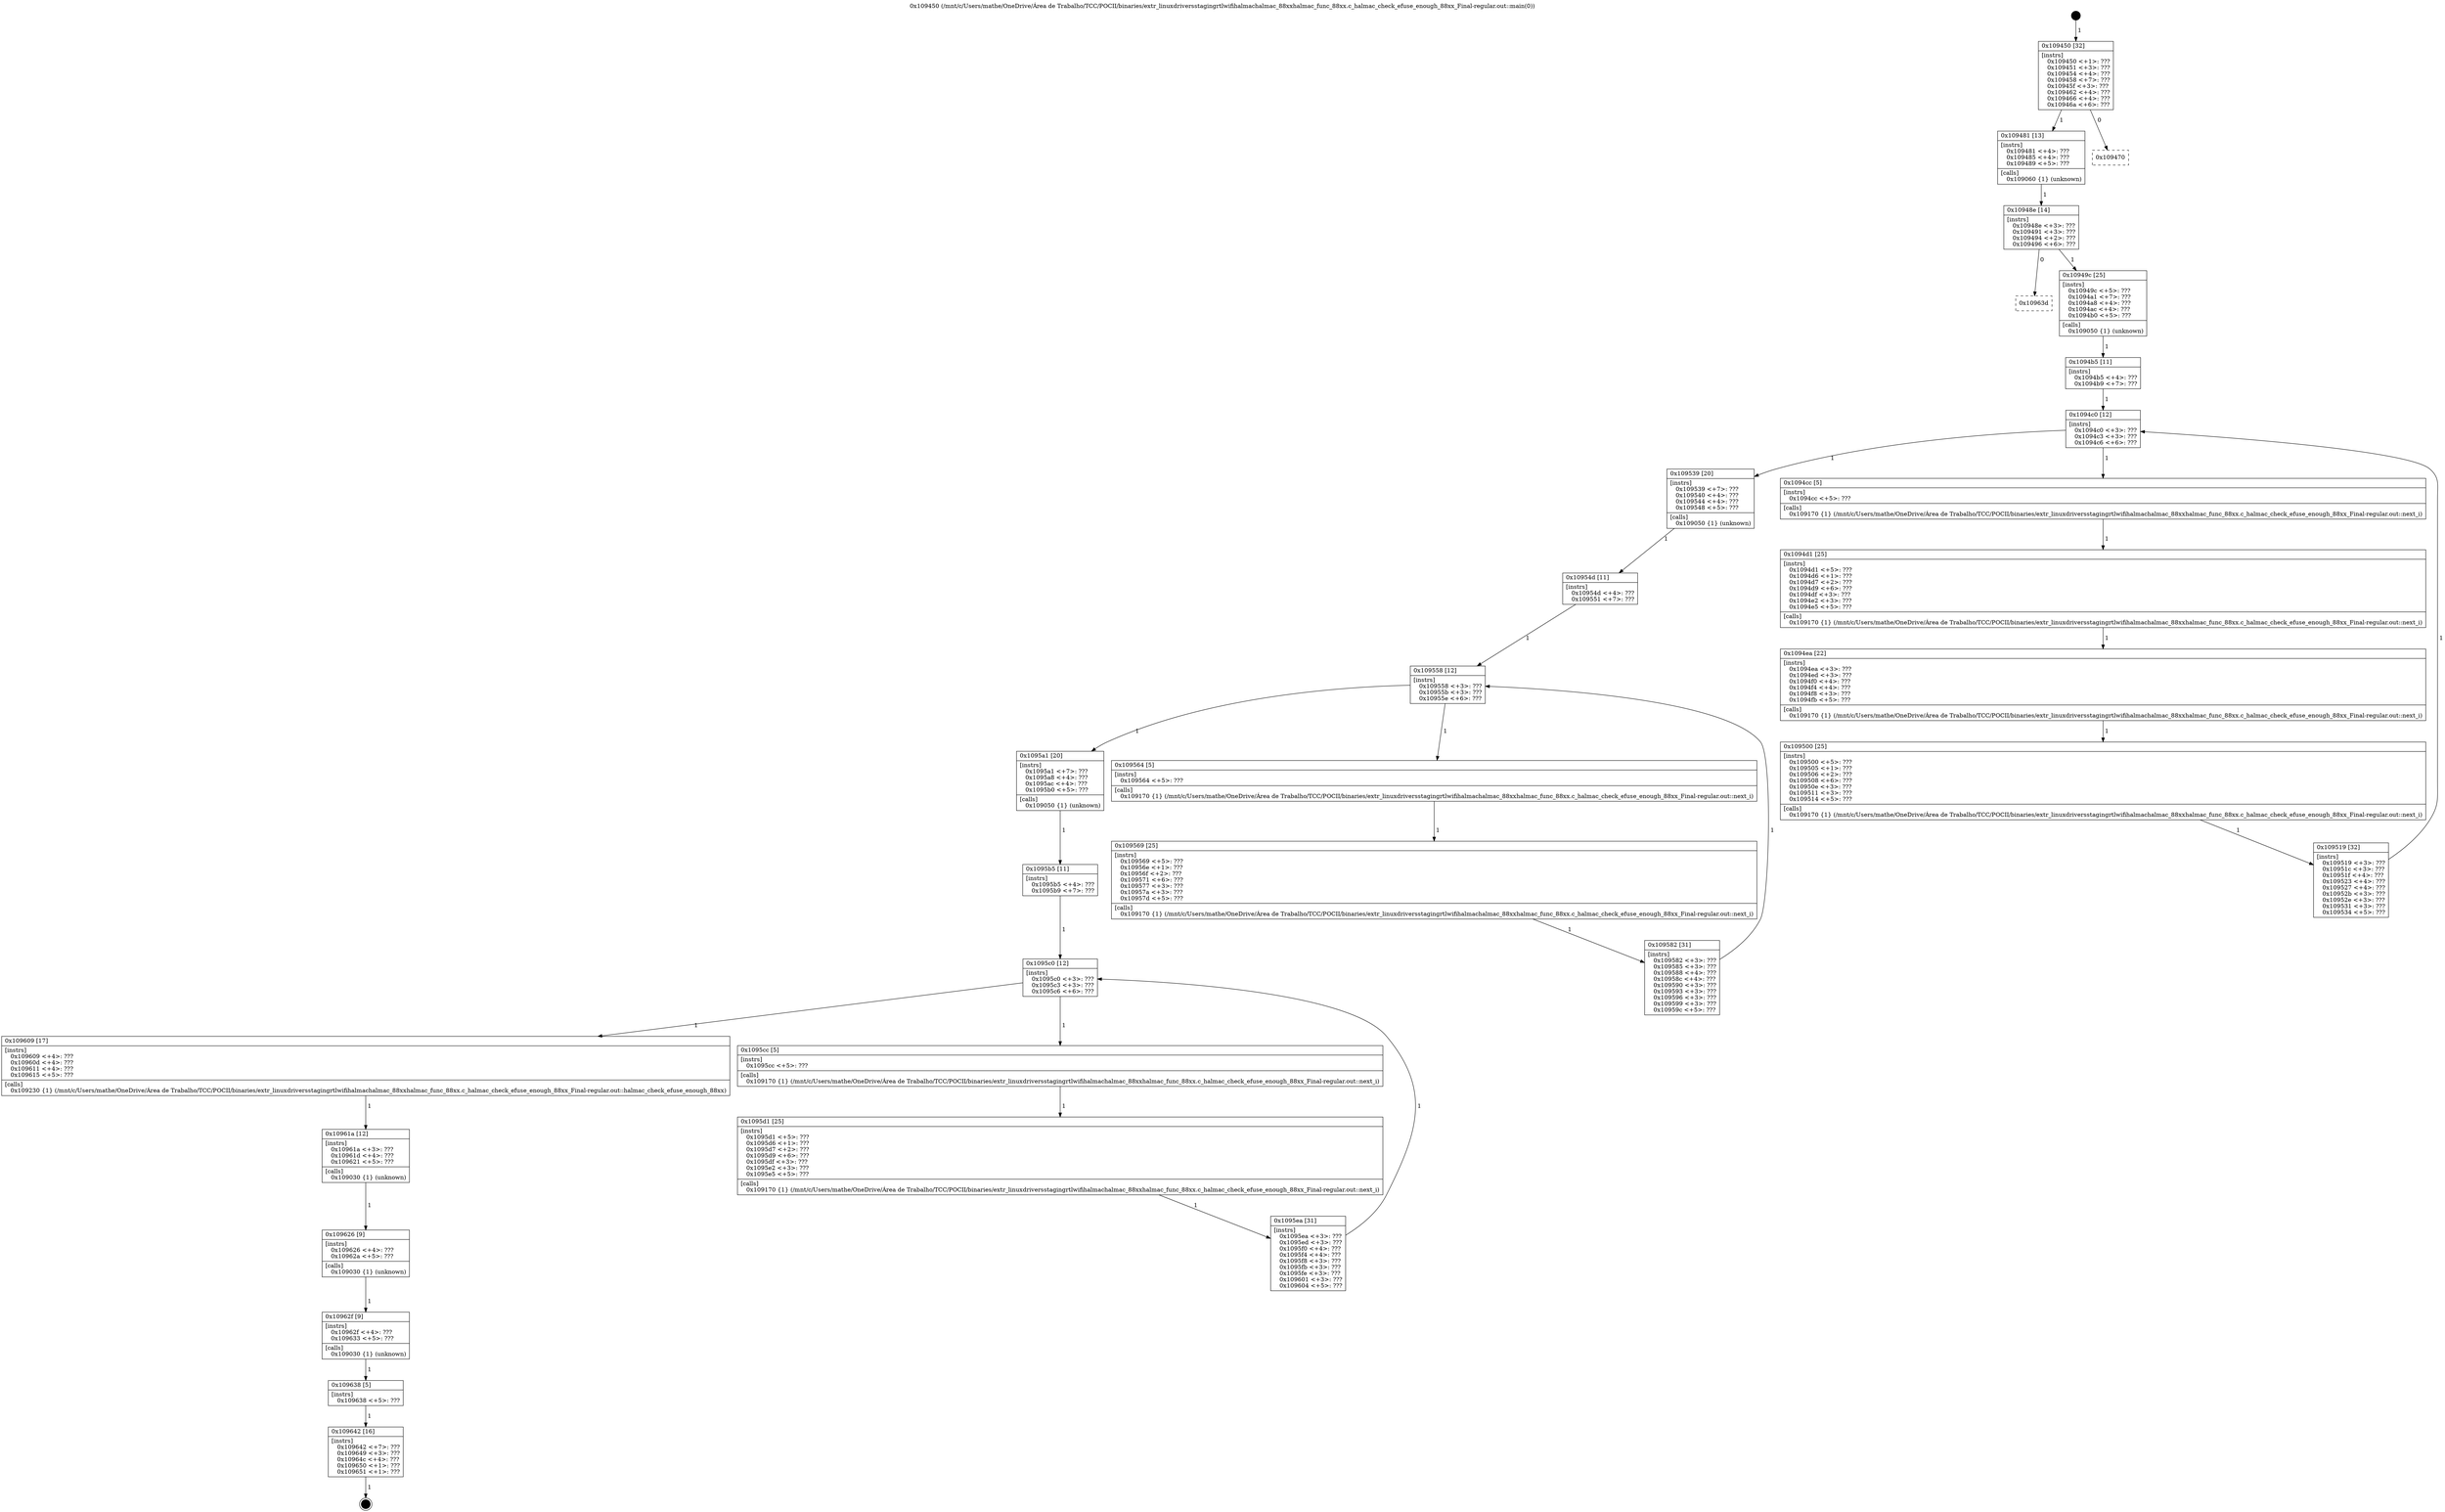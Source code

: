 digraph "0x109450" {
  label = "0x109450 (/mnt/c/Users/mathe/OneDrive/Área de Trabalho/TCC/POCII/binaries/extr_linuxdriversstagingrtlwifihalmachalmac_88xxhalmac_func_88xx.c_halmac_check_efuse_enough_88xx_Final-regular.out::main(0))"
  labelloc = "t"
  node[shape=record]

  Entry [label="",width=0.3,height=0.3,shape=circle,fillcolor=black,style=filled]
  "0x109450" [label="{
     0x109450 [32]\l
     | [instrs]\l
     &nbsp;&nbsp;0x109450 \<+1\>: ???\l
     &nbsp;&nbsp;0x109451 \<+3\>: ???\l
     &nbsp;&nbsp;0x109454 \<+4\>: ???\l
     &nbsp;&nbsp;0x109458 \<+7\>: ???\l
     &nbsp;&nbsp;0x10945f \<+3\>: ???\l
     &nbsp;&nbsp;0x109462 \<+4\>: ???\l
     &nbsp;&nbsp;0x109466 \<+4\>: ???\l
     &nbsp;&nbsp;0x10946a \<+6\>: ???\l
  }"]
  "0x109481" [label="{
     0x109481 [13]\l
     | [instrs]\l
     &nbsp;&nbsp;0x109481 \<+4\>: ???\l
     &nbsp;&nbsp;0x109485 \<+4\>: ???\l
     &nbsp;&nbsp;0x109489 \<+5\>: ???\l
     | [calls]\l
     &nbsp;&nbsp;0x109060 \{1\} (unknown)\l
  }"]
  "0x109470" [label="{
     0x109470\l
  }", style=dashed]
  "0x10948e" [label="{
     0x10948e [14]\l
     | [instrs]\l
     &nbsp;&nbsp;0x10948e \<+3\>: ???\l
     &nbsp;&nbsp;0x109491 \<+3\>: ???\l
     &nbsp;&nbsp;0x109494 \<+2\>: ???\l
     &nbsp;&nbsp;0x109496 \<+6\>: ???\l
  }"]
  "0x10963d" [label="{
     0x10963d\l
  }", style=dashed]
  "0x10949c" [label="{
     0x10949c [25]\l
     | [instrs]\l
     &nbsp;&nbsp;0x10949c \<+5\>: ???\l
     &nbsp;&nbsp;0x1094a1 \<+7\>: ???\l
     &nbsp;&nbsp;0x1094a8 \<+4\>: ???\l
     &nbsp;&nbsp;0x1094ac \<+4\>: ???\l
     &nbsp;&nbsp;0x1094b0 \<+5\>: ???\l
     | [calls]\l
     &nbsp;&nbsp;0x109050 \{1\} (unknown)\l
  }"]
  Exit [label="",width=0.3,height=0.3,shape=circle,fillcolor=black,style=filled,peripheries=2]
  "0x1094c0" [label="{
     0x1094c0 [12]\l
     | [instrs]\l
     &nbsp;&nbsp;0x1094c0 \<+3\>: ???\l
     &nbsp;&nbsp;0x1094c3 \<+3\>: ???\l
     &nbsp;&nbsp;0x1094c6 \<+6\>: ???\l
  }"]
  "0x109539" [label="{
     0x109539 [20]\l
     | [instrs]\l
     &nbsp;&nbsp;0x109539 \<+7\>: ???\l
     &nbsp;&nbsp;0x109540 \<+4\>: ???\l
     &nbsp;&nbsp;0x109544 \<+4\>: ???\l
     &nbsp;&nbsp;0x109548 \<+5\>: ???\l
     | [calls]\l
     &nbsp;&nbsp;0x109050 \{1\} (unknown)\l
  }"]
  "0x1094cc" [label="{
     0x1094cc [5]\l
     | [instrs]\l
     &nbsp;&nbsp;0x1094cc \<+5\>: ???\l
     | [calls]\l
     &nbsp;&nbsp;0x109170 \{1\} (/mnt/c/Users/mathe/OneDrive/Área de Trabalho/TCC/POCII/binaries/extr_linuxdriversstagingrtlwifihalmachalmac_88xxhalmac_func_88xx.c_halmac_check_efuse_enough_88xx_Final-regular.out::next_i)\l
  }"]
  "0x1094d1" [label="{
     0x1094d1 [25]\l
     | [instrs]\l
     &nbsp;&nbsp;0x1094d1 \<+5\>: ???\l
     &nbsp;&nbsp;0x1094d6 \<+1\>: ???\l
     &nbsp;&nbsp;0x1094d7 \<+2\>: ???\l
     &nbsp;&nbsp;0x1094d9 \<+6\>: ???\l
     &nbsp;&nbsp;0x1094df \<+3\>: ???\l
     &nbsp;&nbsp;0x1094e2 \<+3\>: ???\l
     &nbsp;&nbsp;0x1094e5 \<+5\>: ???\l
     | [calls]\l
     &nbsp;&nbsp;0x109170 \{1\} (/mnt/c/Users/mathe/OneDrive/Área de Trabalho/TCC/POCII/binaries/extr_linuxdriversstagingrtlwifihalmachalmac_88xxhalmac_func_88xx.c_halmac_check_efuse_enough_88xx_Final-regular.out::next_i)\l
  }"]
  "0x1094ea" [label="{
     0x1094ea [22]\l
     | [instrs]\l
     &nbsp;&nbsp;0x1094ea \<+3\>: ???\l
     &nbsp;&nbsp;0x1094ed \<+3\>: ???\l
     &nbsp;&nbsp;0x1094f0 \<+4\>: ???\l
     &nbsp;&nbsp;0x1094f4 \<+4\>: ???\l
     &nbsp;&nbsp;0x1094f8 \<+3\>: ???\l
     &nbsp;&nbsp;0x1094fb \<+5\>: ???\l
     | [calls]\l
     &nbsp;&nbsp;0x109170 \{1\} (/mnt/c/Users/mathe/OneDrive/Área de Trabalho/TCC/POCII/binaries/extr_linuxdriversstagingrtlwifihalmachalmac_88xxhalmac_func_88xx.c_halmac_check_efuse_enough_88xx_Final-regular.out::next_i)\l
  }"]
  "0x109500" [label="{
     0x109500 [25]\l
     | [instrs]\l
     &nbsp;&nbsp;0x109500 \<+5\>: ???\l
     &nbsp;&nbsp;0x109505 \<+1\>: ???\l
     &nbsp;&nbsp;0x109506 \<+2\>: ???\l
     &nbsp;&nbsp;0x109508 \<+6\>: ???\l
     &nbsp;&nbsp;0x10950e \<+3\>: ???\l
     &nbsp;&nbsp;0x109511 \<+3\>: ???\l
     &nbsp;&nbsp;0x109514 \<+5\>: ???\l
     | [calls]\l
     &nbsp;&nbsp;0x109170 \{1\} (/mnt/c/Users/mathe/OneDrive/Área de Trabalho/TCC/POCII/binaries/extr_linuxdriversstagingrtlwifihalmachalmac_88xxhalmac_func_88xx.c_halmac_check_efuse_enough_88xx_Final-regular.out::next_i)\l
  }"]
  "0x109519" [label="{
     0x109519 [32]\l
     | [instrs]\l
     &nbsp;&nbsp;0x109519 \<+3\>: ???\l
     &nbsp;&nbsp;0x10951c \<+3\>: ???\l
     &nbsp;&nbsp;0x10951f \<+4\>: ???\l
     &nbsp;&nbsp;0x109523 \<+4\>: ???\l
     &nbsp;&nbsp;0x109527 \<+4\>: ???\l
     &nbsp;&nbsp;0x10952b \<+3\>: ???\l
     &nbsp;&nbsp;0x10952e \<+3\>: ???\l
     &nbsp;&nbsp;0x109531 \<+3\>: ???\l
     &nbsp;&nbsp;0x109534 \<+5\>: ???\l
  }"]
  "0x1094b5" [label="{
     0x1094b5 [11]\l
     | [instrs]\l
     &nbsp;&nbsp;0x1094b5 \<+4\>: ???\l
     &nbsp;&nbsp;0x1094b9 \<+7\>: ???\l
  }"]
  "0x109558" [label="{
     0x109558 [12]\l
     | [instrs]\l
     &nbsp;&nbsp;0x109558 \<+3\>: ???\l
     &nbsp;&nbsp;0x10955b \<+3\>: ???\l
     &nbsp;&nbsp;0x10955e \<+6\>: ???\l
  }"]
  "0x1095a1" [label="{
     0x1095a1 [20]\l
     | [instrs]\l
     &nbsp;&nbsp;0x1095a1 \<+7\>: ???\l
     &nbsp;&nbsp;0x1095a8 \<+4\>: ???\l
     &nbsp;&nbsp;0x1095ac \<+4\>: ???\l
     &nbsp;&nbsp;0x1095b0 \<+5\>: ???\l
     | [calls]\l
     &nbsp;&nbsp;0x109050 \{1\} (unknown)\l
  }"]
  "0x109564" [label="{
     0x109564 [5]\l
     | [instrs]\l
     &nbsp;&nbsp;0x109564 \<+5\>: ???\l
     | [calls]\l
     &nbsp;&nbsp;0x109170 \{1\} (/mnt/c/Users/mathe/OneDrive/Área de Trabalho/TCC/POCII/binaries/extr_linuxdriversstagingrtlwifihalmachalmac_88xxhalmac_func_88xx.c_halmac_check_efuse_enough_88xx_Final-regular.out::next_i)\l
  }"]
  "0x109569" [label="{
     0x109569 [25]\l
     | [instrs]\l
     &nbsp;&nbsp;0x109569 \<+5\>: ???\l
     &nbsp;&nbsp;0x10956e \<+1\>: ???\l
     &nbsp;&nbsp;0x10956f \<+2\>: ???\l
     &nbsp;&nbsp;0x109571 \<+6\>: ???\l
     &nbsp;&nbsp;0x109577 \<+3\>: ???\l
     &nbsp;&nbsp;0x10957a \<+3\>: ???\l
     &nbsp;&nbsp;0x10957d \<+5\>: ???\l
     | [calls]\l
     &nbsp;&nbsp;0x109170 \{1\} (/mnt/c/Users/mathe/OneDrive/Área de Trabalho/TCC/POCII/binaries/extr_linuxdriversstagingrtlwifihalmachalmac_88xxhalmac_func_88xx.c_halmac_check_efuse_enough_88xx_Final-regular.out::next_i)\l
  }"]
  "0x109582" [label="{
     0x109582 [31]\l
     | [instrs]\l
     &nbsp;&nbsp;0x109582 \<+3\>: ???\l
     &nbsp;&nbsp;0x109585 \<+3\>: ???\l
     &nbsp;&nbsp;0x109588 \<+4\>: ???\l
     &nbsp;&nbsp;0x10958c \<+4\>: ???\l
     &nbsp;&nbsp;0x109590 \<+3\>: ???\l
     &nbsp;&nbsp;0x109593 \<+3\>: ???\l
     &nbsp;&nbsp;0x109596 \<+3\>: ???\l
     &nbsp;&nbsp;0x109599 \<+3\>: ???\l
     &nbsp;&nbsp;0x10959c \<+5\>: ???\l
  }"]
  "0x10954d" [label="{
     0x10954d [11]\l
     | [instrs]\l
     &nbsp;&nbsp;0x10954d \<+4\>: ???\l
     &nbsp;&nbsp;0x109551 \<+7\>: ???\l
  }"]
  "0x1095c0" [label="{
     0x1095c0 [12]\l
     | [instrs]\l
     &nbsp;&nbsp;0x1095c0 \<+3\>: ???\l
     &nbsp;&nbsp;0x1095c3 \<+3\>: ???\l
     &nbsp;&nbsp;0x1095c6 \<+6\>: ???\l
  }"]
  "0x109609" [label="{
     0x109609 [17]\l
     | [instrs]\l
     &nbsp;&nbsp;0x109609 \<+4\>: ???\l
     &nbsp;&nbsp;0x10960d \<+4\>: ???\l
     &nbsp;&nbsp;0x109611 \<+4\>: ???\l
     &nbsp;&nbsp;0x109615 \<+5\>: ???\l
     | [calls]\l
     &nbsp;&nbsp;0x109230 \{1\} (/mnt/c/Users/mathe/OneDrive/Área de Trabalho/TCC/POCII/binaries/extr_linuxdriversstagingrtlwifihalmachalmac_88xxhalmac_func_88xx.c_halmac_check_efuse_enough_88xx_Final-regular.out::halmac_check_efuse_enough_88xx)\l
  }"]
  "0x1095cc" [label="{
     0x1095cc [5]\l
     | [instrs]\l
     &nbsp;&nbsp;0x1095cc \<+5\>: ???\l
     | [calls]\l
     &nbsp;&nbsp;0x109170 \{1\} (/mnt/c/Users/mathe/OneDrive/Área de Trabalho/TCC/POCII/binaries/extr_linuxdriversstagingrtlwifihalmachalmac_88xxhalmac_func_88xx.c_halmac_check_efuse_enough_88xx_Final-regular.out::next_i)\l
  }"]
  "0x1095d1" [label="{
     0x1095d1 [25]\l
     | [instrs]\l
     &nbsp;&nbsp;0x1095d1 \<+5\>: ???\l
     &nbsp;&nbsp;0x1095d6 \<+1\>: ???\l
     &nbsp;&nbsp;0x1095d7 \<+2\>: ???\l
     &nbsp;&nbsp;0x1095d9 \<+6\>: ???\l
     &nbsp;&nbsp;0x1095df \<+3\>: ???\l
     &nbsp;&nbsp;0x1095e2 \<+3\>: ???\l
     &nbsp;&nbsp;0x1095e5 \<+5\>: ???\l
     | [calls]\l
     &nbsp;&nbsp;0x109170 \{1\} (/mnt/c/Users/mathe/OneDrive/Área de Trabalho/TCC/POCII/binaries/extr_linuxdriversstagingrtlwifihalmachalmac_88xxhalmac_func_88xx.c_halmac_check_efuse_enough_88xx_Final-regular.out::next_i)\l
  }"]
  "0x1095ea" [label="{
     0x1095ea [31]\l
     | [instrs]\l
     &nbsp;&nbsp;0x1095ea \<+3\>: ???\l
     &nbsp;&nbsp;0x1095ed \<+3\>: ???\l
     &nbsp;&nbsp;0x1095f0 \<+4\>: ???\l
     &nbsp;&nbsp;0x1095f4 \<+4\>: ???\l
     &nbsp;&nbsp;0x1095f8 \<+3\>: ???\l
     &nbsp;&nbsp;0x1095fb \<+3\>: ???\l
     &nbsp;&nbsp;0x1095fe \<+3\>: ???\l
     &nbsp;&nbsp;0x109601 \<+3\>: ???\l
     &nbsp;&nbsp;0x109604 \<+5\>: ???\l
  }"]
  "0x1095b5" [label="{
     0x1095b5 [11]\l
     | [instrs]\l
     &nbsp;&nbsp;0x1095b5 \<+4\>: ???\l
     &nbsp;&nbsp;0x1095b9 \<+7\>: ???\l
  }"]
  "0x10961a" [label="{
     0x10961a [12]\l
     | [instrs]\l
     &nbsp;&nbsp;0x10961a \<+3\>: ???\l
     &nbsp;&nbsp;0x10961d \<+4\>: ???\l
     &nbsp;&nbsp;0x109621 \<+5\>: ???\l
     | [calls]\l
     &nbsp;&nbsp;0x109030 \{1\} (unknown)\l
  }"]
  "0x109626" [label="{
     0x109626 [9]\l
     | [instrs]\l
     &nbsp;&nbsp;0x109626 \<+4\>: ???\l
     &nbsp;&nbsp;0x10962a \<+5\>: ???\l
     | [calls]\l
     &nbsp;&nbsp;0x109030 \{1\} (unknown)\l
  }"]
  "0x10962f" [label="{
     0x10962f [9]\l
     | [instrs]\l
     &nbsp;&nbsp;0x10962f \<+4\>: ???\l
     &nbsp;&nbsp;0x109633 \<+5\>: ???\l
     | [calls]\l
     &nbsp;&nbsp;0x109030 \{1\} (unknown)\l
  }"]
  "0x109638" [label="{
     0x109638 [5]\l
     | [instrs]\l
     &nbsp;&nbsp;0x109638 \<+5\>: ???\l
  }"]
  "0x109642" [label="{
     0x109642 [16]\l
     | [instrs]\l
     &nbsp;&nbsp;0x109642 \<+7\>: ???\l
     &nbsp;&nbsp;0x109649 \<+3\>: ???\l
     &nbsp;&nbsp;0x10964c \<+4\>: ???\l
     &nbsp;&nbsp;0x109650 \<+1\>: ???\l
     &nbsp;&nbsp;0x109651 \<+1\>: ???\l
  }"]
  Entry -> "0x109450" [label=" 1"]
  "0x109450" -> "0x109481" [label=" 1"]
  "0x109450" -> "0x109470" [label=" 0"]
  "0x109481" -> "0x10948e" [label=" 1"]
  "0x10948e" -> "0x10963d" [label=" 0"]
  "0x10948e" -> "0x10949c" [label=" 1"]
  "0x109642" -> Exit [label=" 1"]
  "0x10949c" -> "0x1094b5" [label=" 1"]
  "0x1094c0" -> "0x109539" [label=" 1"]
  "0x1094c0" -> "0x1094cc" [label=" 1"]
  "0x1094cc" -> "0x1094d1" [label=" 1"]
  "0x1094d1" -> "0x1094ea" [label=" 1"]
  "0x1094ea" -> "0x109500" [label=" 1"]
  "0x109500" -> "0x109519" [label=" 1"]
  "0x1094b5" -> "0x1094c0" [label=" 1"]
  "0x109519" -> "0x1094c0" [label=" 1"]
  "0x109539" -> "0x10954d" [label=" 1"]
  "0x109558" -> "0x1095a1" [label=" 1"]
  "0x109558" -> "0x109564" [label=" 1"]
  "0x109564" -> "0x109569" [label=" 1"]
  "0x109569" -> "0x109582" [label=" 1"]
  "0x10954d" -> "0x109558" [label=" 1"]
  "0x109582" -> "0x109558" [label=" 1"]
  "0x1095a1" -> "0x1095b5" [label=" 1"]
  "0x1095c0" -> "0x109609" [label=" 1"]
  "0x1095c0" -> "0x1095cc" [label=" 1"]
  "0x1095cc" -> "0x1095d1" [label=" 1"]
  "0x1095d1" -> "0x1095ea" [label=" 1"]
  "0x1095b5" -> "0x1095c0" [label=" 1"]
  "0x1095ea" -> "0x1095c0" [label=" 1"]
  "0x109609" -> "0x10961a" [label=" 1"]
  "0x10961a" -> "0x109626" [label=" 1"]
  "0x109626" -> "0x10962f" [label=" 1"]
  "0x10962f" -> "0x109638" [label=" 1"]
  "0x109638" -> "0x109642" [label=" 1"]
}
